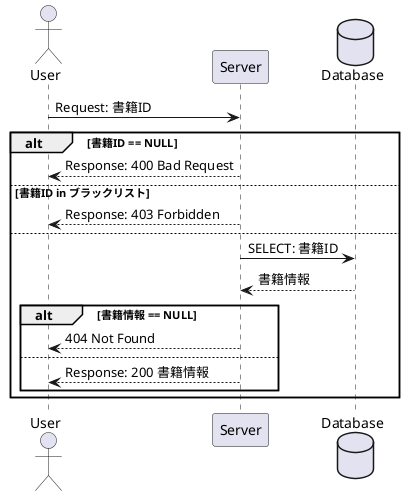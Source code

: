 @startuml Sample Sequence
actor       User     as user
participant Server   as server
database    Database as db

user -> server: Request: 書籍ID
alt 書籍ID == NULL
  user <-- server: Response: 400 Bad Request
else 書籍ID in ブラックリスト
  user <-- server: Response: 403 Forbidden
else
  server -> db: SELECT: 書籍ID
  server <-- db: 書籍情報
  alt 書籍情報 == NULL
    user <-- server: 404 Not Found
  else
    user <-- server: Response: 200 書籍情報
  end
end
@enduml
